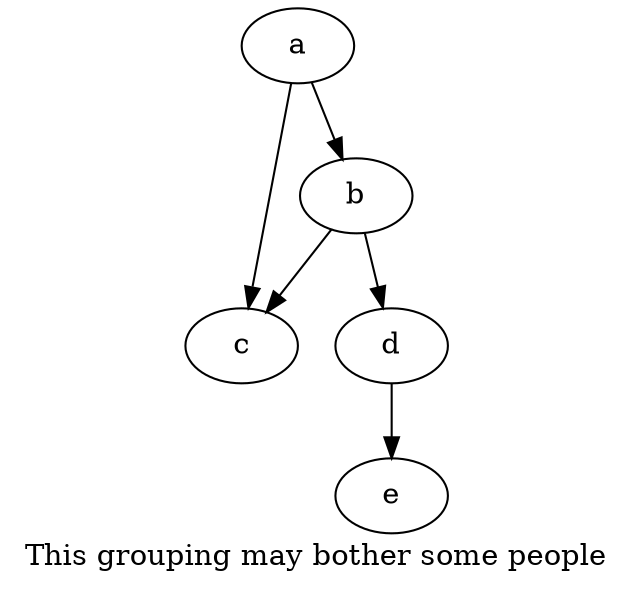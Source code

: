 
digraph {

    label = "This grouping may bother some people"

    a -> b;
    b -> c;
    a -> c;
    b -> d;
    d -> e;
}


